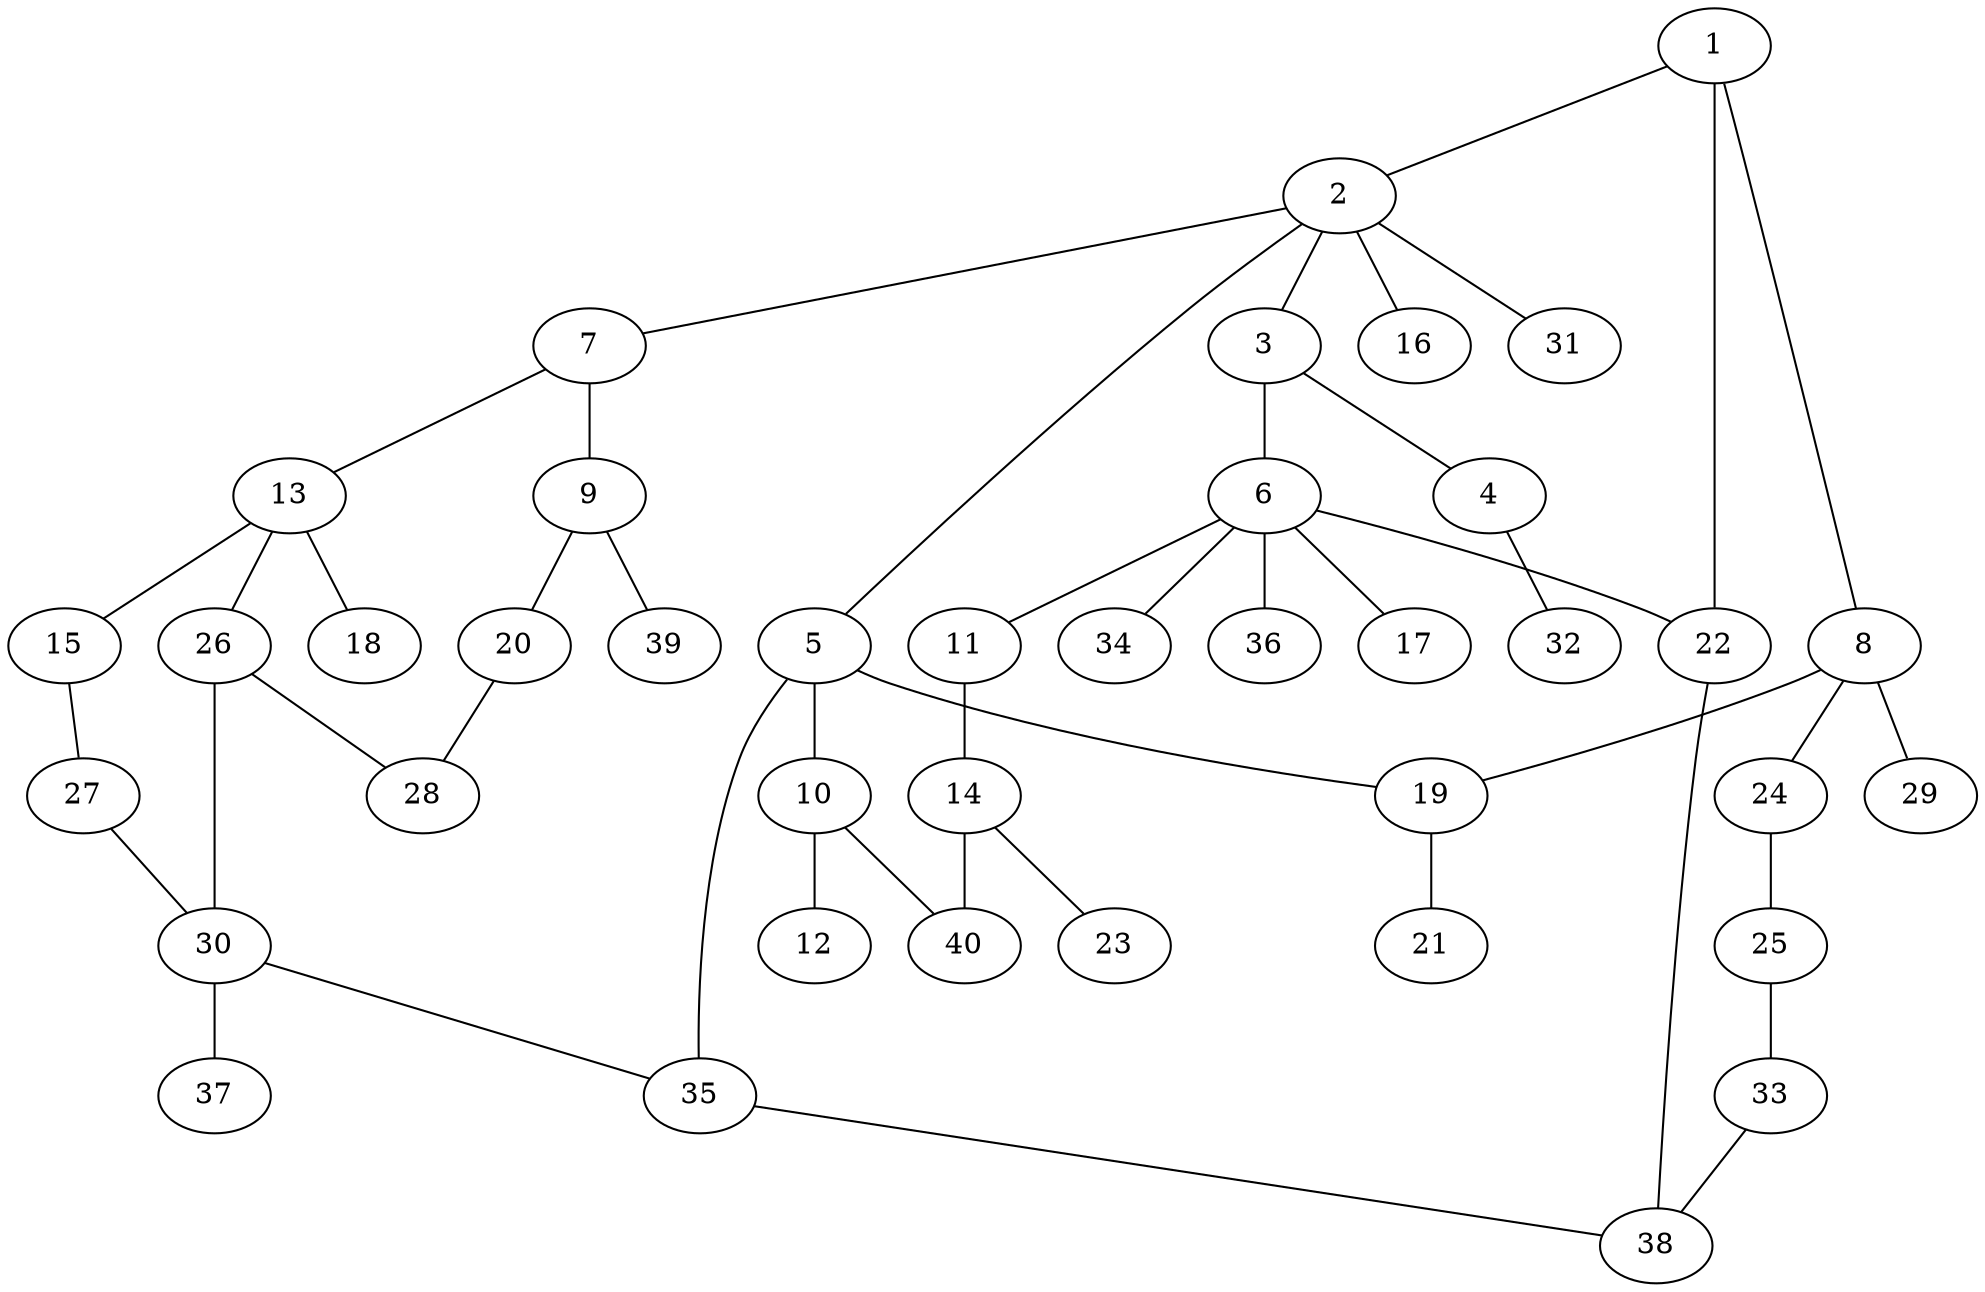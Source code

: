 graph graphname {1--2
1--8
1--22
2--3
2--5
2--7
2--16
2--31
3--4
3--6
4--32
5--10
5--19
5--35
6--11
6--17
6--22
6--34
6--36
7--9
7--13
8--19
8--24
8--29
9--20
9--39
10--12
10--40
11--14
13--15
13--18
13--26
14--23
14--40
15--27
19--21
20--28
22--38
24--25
25--33
26--28
26--30
27--30
30--35
30--37
33--38
35--38
}